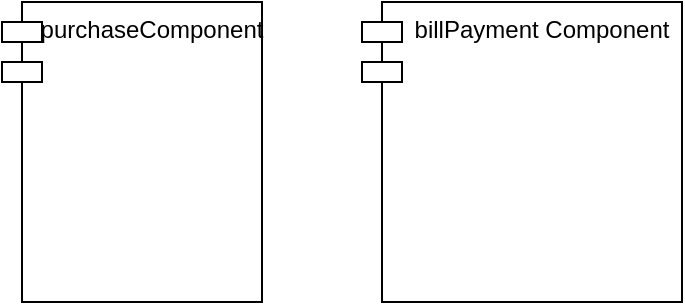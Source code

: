 <mxfile version="12.9.3" type="device"><diagram id="vuSLhPSkQkr1Jh5-Rui-" name="Page-1"><mxGraphModel dx="2503" dy="2616" grid="1" gridSize="10" guides="1" tooltips="1" connect="1" arrows="1" fold="1" page="1" pageScale="1" pageWidth="850" pageHeight="1100" math="0" shadow="0"><root><mxCell id="0"/><mxCell id="1" parent="0"/><mxCell id="fjR99w0Pp1qR-P9xosGY-2" value="purchaseComponent" style="shape=module;align=left;spacingLeft=20;align=center;verticalAlign=top;" vertex="1" parent="1"><mxGeometry x="-1520" y="-1440" width="130" height="150" as="geometry"/></mxCell><mxCell id="fjR99w0Pp1qR-P9xosGY-3" value="billPayment Component" style="shape=module;align=left;spacingLeft=20;align=center;verticalAlign=top;" vertex="1" parent="1"><mxGeometry x="-1340" y="-1440" width="160" height="150" as="geometry"/></mxCell></root></mxGraphModel></diagram></mxfile>